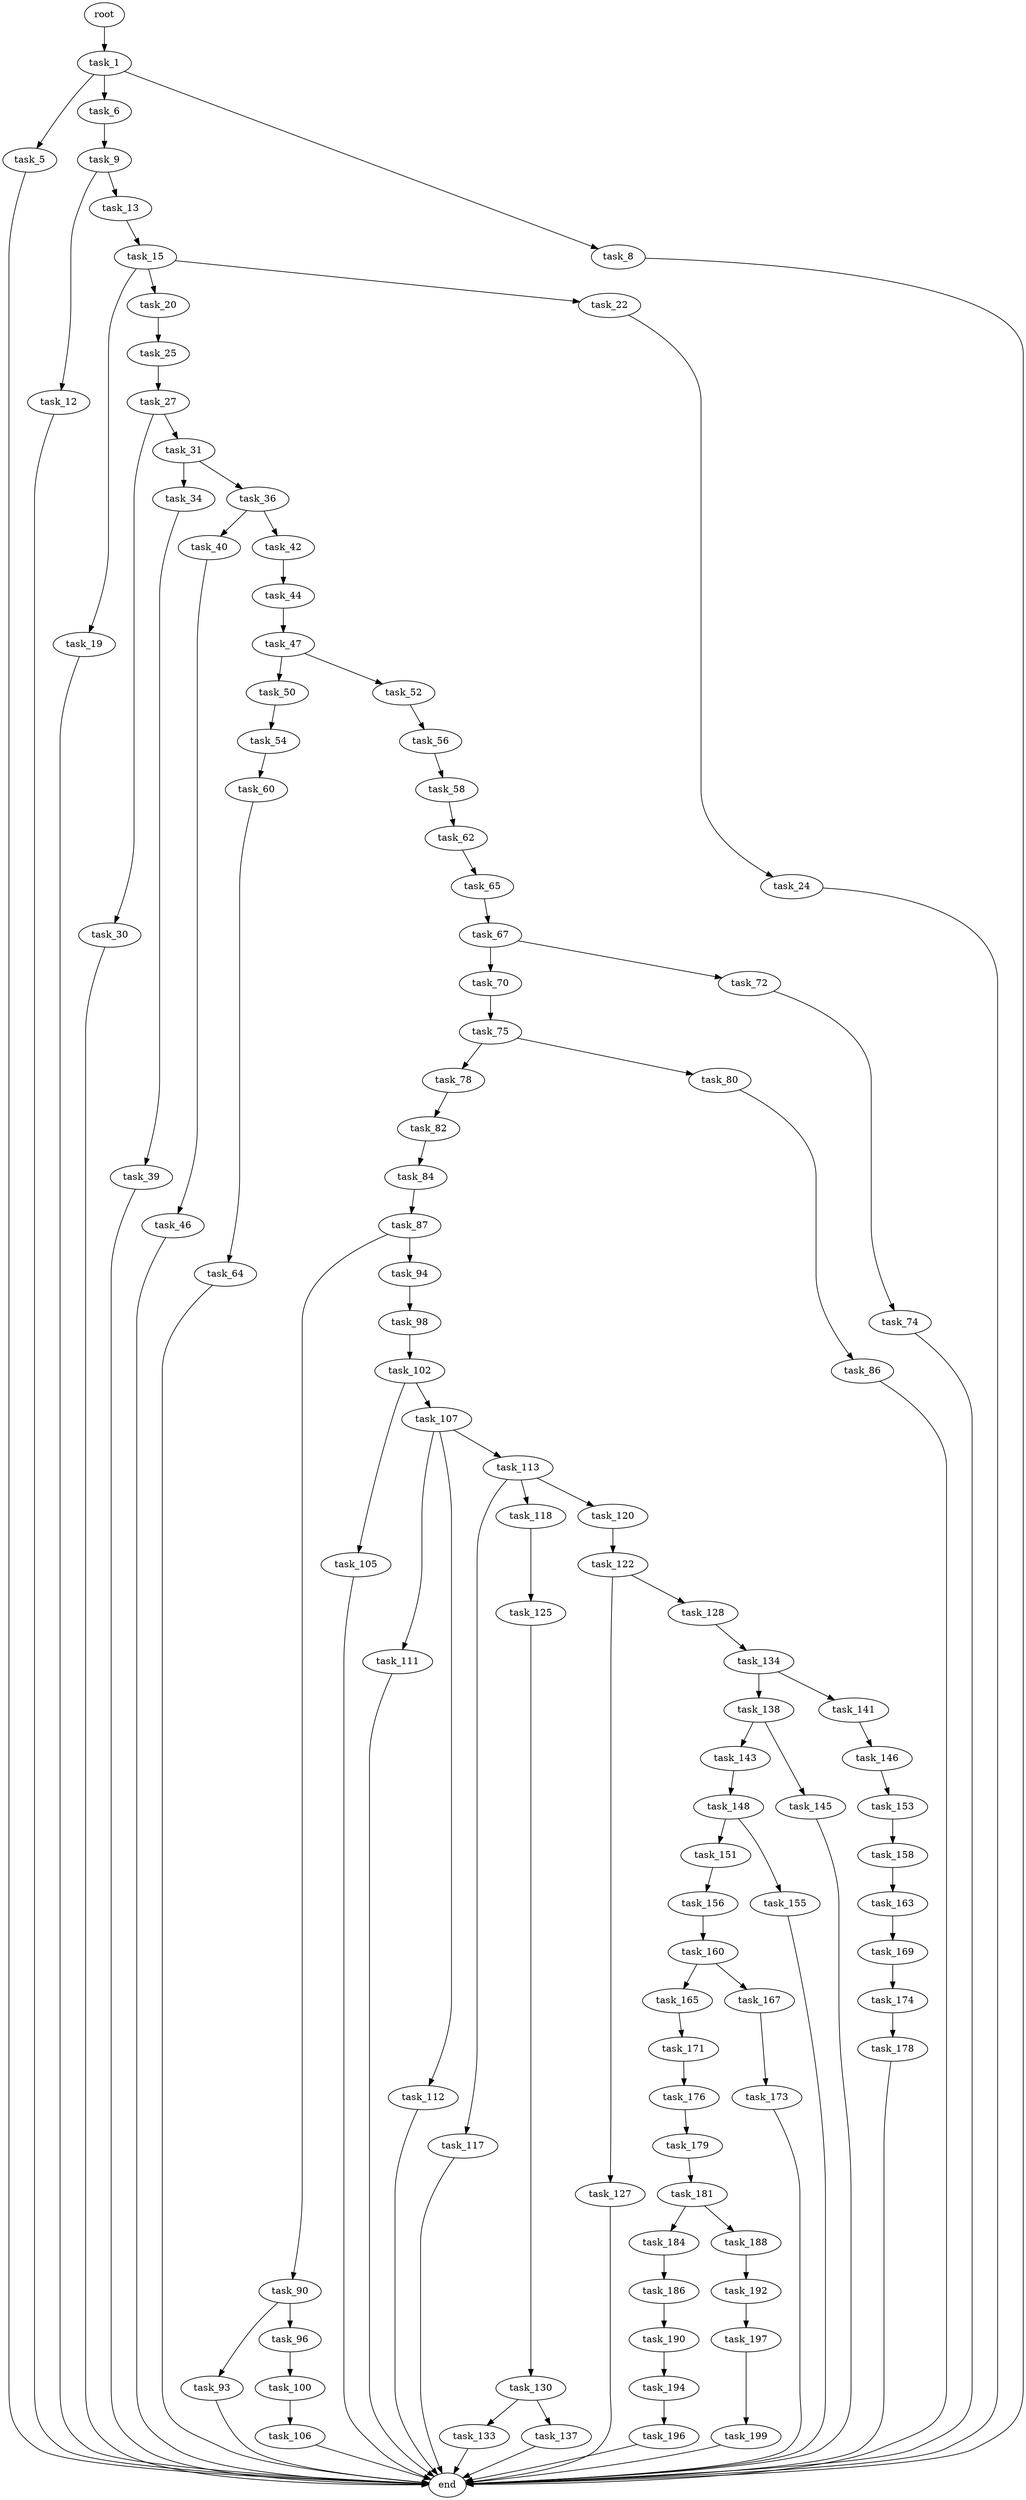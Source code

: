 digraph G {
  root [size="0.000000"];
  task_1 [size="66542996720.000000"];
  task_5 [size="18321567940.000000"];
  task_6 [size="17150214048.000000"];
  task_8 [size="849811704.000000"];
  end [size="0.000000"];
  task_9 [size="8718157126.000000"];
  task_12 [size="124740681866.000000"];
  task_13 [size="96729434181.000000"];
  task_15 [size="23265580650.000000"];
  task_19 [size="99277229544.000000"];
  task_20 [size="7743443253.000000"];
  task_22 [size="8589934592.000000"];
  task_25 [size="33013403470.000000"];
  task_24 [size="627587272.000000"];
  task_27 [size="93950604653.000000"];
  task_30 [size="28991029248.000000"];
  task_31 [size="6752999684.000000"];
  task_34 [size="26587796289.000000"];
  task_36 [size="55710980899.000000"];
  task_39 [size="8589934592.000000"];
  task_40 [size="165292248180.000000"];
  task_42 [size="8589934592.000000"];
  task_46 [size="634380205933.000000"];
  task_44 [size="68719476736.000000"];
  task_47 [size="549755813888.000000"];
  task_50 [size="234368567752.000000"];
  task_52 [size="231928233984.000000"];
  task_54 [size="10079079052.000000"];
  task_56 [size="3868164500.000000"];
  task_60 [size="6004488860.000000"];
  task_58 [size="6668391572.000000"];
  task_62 [size="19675624700.000000"];
  task_64 [size="347033426441.000000"];
  task_65 [size="134217728000.000000"];
  task_67 [size="134217728000.000000"];
  task_70 [size="59620042568.000000"];
  task_72 [size="70076221192.000000"];
  task_75 [size="782757789696.000000"];
  task_74 [size="549755813888.000000"];
  task_78 [size="231928233984.000000"];
  task_80 [size="36536315802.000000"];
  task_82 [size="1150032792105.000000"];
  task_86 [size="231928233984.000000"];
  task_84 [size="2775903317.000000"];
  task_87 [size="549755813888.000000"];
  task_90 [size="719690965188.000000"];
  task_94 [size="782757789696.000000"];
  task_93 [size="90354125092.000000"];
  task_96 [size="1073741824000.000000"];
  task_98 [size="9360039184.000000"];
  task_100 [size="16921202368.000000"];
  task_102 [size="368293445632.000000"];
  task_106 [size="625246751500.000000"];
  task_105 [size="11408324196.000000"];
  task_107 [size="1025404661805.000000"];
  task_111 [size="1073741824000.000000"];
  task_112 [size="1073741824000.000000"];
  task_113 [size="780164147.000000"];
  task_117 [size="549755813888.000000"];
  task_118 [size="28991029248.000000"];
  task_120 [size="8974197012.000000"];
  task_125 [size="12046351160.000000"];
  task_122 [size="4543255279.000000"];
  task_127 [size="49128791988.000000"];
  task_128 [size="6859491945.000000"];
  task_130 [size="422109832.000000"];
  task_134 [size="28991029248.000000"];
  task_133 [size="2886142568.000000"];
  task_137 [size="134217728000.000000"];
  task_138 [size="8125903660.000000"];
  task_141 [size="486175225139.000000"];
  task_143 [size="70230142499.000000"];
  task_145 [size="23961254244.000000"];
  task_146 [size="231928233984.000000"];
  task_148 [size="6023984600.000000"];
  task_153 [size="68719476736.000000"];
  task_151 [size="28991029248.000000"];
  task_155 [size="368293445632.000000"];
  task_156 [size="30143974828.000000"];
  task_158 [size="32872971660.000000"];
  task_160 [size="75610832871.000000"];
  task_163 [size="6933029408.000000"];
  task_165 [size="549755813888.000000"];
  task_167 [size="12978220203.000000"];
  task_169 [size="1007299488.000000"];
  task_171 [size="712257510432.000000"];
  task_173 [size="134217728000.000000"];
  task_174 [size="254287647367.000000"];
  task_176 [size="9257550384.000000"];
  task_178 [size="134217728000.000000"];
  task_179 [size="413372005710.000000"];
  task_181 [size="368293445632.000000"];
  task_184 [size="8589934592.000000"];
  task_188 [size="377253895475.000000"];
  task_186 [size="725146144024.000000"];
  task_190 [size="23174085960.000000"];
  task_192 [size="238431770219.000000"];
  task_194 [size="549755813888.000000"];
  task_197 [size="27911502638.000000"];
  task_196 [size="8589934592.000000"];
  task_199 [size="37725091786.000000"];

  root -> task_1 [size="1.000000"];
  task_1 -> task_5 [size="75497472.000000"];
  task_1 -> task_6 [size="75497472.000000"];
  task_1 -> task_8 [size="75497472.000000"];
  task_5 -> end [size="1.000000"];
  task_6 -> task_9 [size="33554432.000000"];
  task_8 -> end [size="1.000000"];
  task_9 -> task_12 [size="33554432.000000"];
  task_9 -> task_13 [size="33554432.000000"];
  task_12 -> end [size="1.000000"];
  task_13 -> task_15 [size="75497472.000000"];
  task_15 -> task_19 [size="411041792.000000"];
  task_15 -> task_20 [size="411041792.000000"];
  task_15 -> task_22 [size="411041792.000000"];
  task_19 -> end [size="1.000000"];
  task_20 -> task_25 [size="838860800.000000"];
  task_22 -> task_24 [size="33554432.000000"];
  task_25 -> task_27 [size="679477248.000000"];
  task_24 -> end [size="1.000000"];
  task_27 -> task_30 [size="75497472.000000"];
  task_27 -> task_31 [size="75497472.000000"];
  task_30 -> end [size="1.000000"];
  task_31 -> task_34 [size="134217728.000000"];
  task_31 -> task_36 [size="134217728.000000"];
  task_34 -> task_39 [size="679477248.000000"];
  task_36 -> task_40 [size="75497472.000000"];
  task_36 -> task_42 [size="75497472.000000"];
  task_39 -> end [size="1.000000"];
  task_40 -> task_46 [size="134217728.000000"];
  task_42 -> task_44 [size="33554432.000000"];
  task_46 -> end [size="1.000000"];
  task_44 -> task_47 [size="134217728.000000"];
  task_47 -> task_50 [size="536870912.000000"];
  task_47 -> task_52 [size="536870912.000000"];
  task_50 -> task_54 [size="209715200.000000"];
  task_52 -> task_56 [size="301989888.000000"];
  task_54 -> task_60 [size="301989888.000000"];
  task_56 -> task_58 [size="75497472.000000"];
  task_60 -> task_64 [size="209715200.000000"];
  task_58 -> task_62 [size="679477248.000000"];
  task_62 -> task_65 [size="536870912.000000"];
  task_64 -> end [size="1.000000"];
  task_65 -> task_67 [size="209715200.000000"];
  task_67 -> task_70 [size="209715200.000000"];
  task_67 -> task_72 [size="209715200.000000"];
  task_70 -> task_75 [size="75497472.000000"];
  task_72 -> task_74 [size="209715200.000000"];
  task_75 -> task_78 [size="679477248.000000"];
  task_75 -> task_80 [size="679477248.000000"];
  task_74 -> end [size="1.000000"];
  task_78 -> task_82 [size="301989888.000000"];
  task_80 -> task_86 [size="33554432.000000"];
  task_82 -> task_84 [size="838860800.000000"];
  task_86 -> end [size="1.000000"];
  task_84 -> task_87 [size="75497472.000000"];
  task_87 -> task_90 [size="536870912.000000"];
  task_87 -> task_94 [size="536870912.000000"];
  task_90 -> task_93 [size="536870912.000000"];
  task_90 -> task_96 [size="536870912.000000"];
  task_94 -> task_98 [size="679477248.000000"];
  task_93 -> end [size="1.000000"];
  task_96 -> task_100 [size="838860800.000000"];
  task_98 -> task_102 [size="209715200.000000"];
  task_100 -> task_106 [size="411041792.000000"];
  task_102 -> task_105 [size="411041792.000000"];
  task_102 -> task_107 [size="411041792.000000"];
  task_106 -> end [size="1.000000"];
  task_105 -> end [size="1.000000"];
  task_107 -> task_111 [size="838860800.000000"];
  task_107 -> task_112 [size="838860800.000000"];
  task_107 -> task_113 [size="838860800.000000"];
  task_111 -> end [size="1.000000"];
  task_112 -> end [size="1.000000"];
  task_113 -> task_117 [size="33554432.000000"];
  task_113 -> task_118 [size="33554432.000000"];
  task_113 -> task_120 [size="33554432.000000"];
  task_117 -> end [size="1.000000"];
  task_118 -> task_125 [size="75497472.000000"];
  task_120 -> task_122 [size="838860800.000000"];
  task_125 -> task_130 [size="536870912.000000"];
  task_122 -> task_127 [size="75497472.000000"];
  task_122 -> task_128 [size="75497472.000000"];
  task_127 -> end [size="1.000000"];
  task_128 -> task_134 [size="411041792.000000"];
  task_130 -> task_133 [size="33554432.000000"];
  task_130 -> task_137 [size="33554432.000000"];
  task_134 -> task_138 [size="75497472.000000"];
  task_134 -> task_141 [size="75497472.000000"];
  task_133 -> end [size="1.000000"];
  task_137 -> end [size="1.000000"];
  task_138 -> task_143 [size="301989888.000000"];
  task_138 -> task_145 [size="301989888.000000"];
  task_141 -> task_146 [size="301989888.000000"];
  task_143 -> task_148 [size="75497472.000000"];
  task_145 -> end [size="1.000000"];
  task_146 -> task_153 [size="301989888.000000"];
  task_148 -> task_151 [size="536870912.000000"];
  task_148 -> task_155 [size="536870912.000000"];
  task_153 -> task_158 [size="134217728.000000"];
  task_151 -> task_156 [size="75497472.000000"];
  task_155 -> end [size="1.000000"];
  task_156 -> task_160 [size="33554432.000000"];
  task_158 -> task_163 [size="536870912.000000"];
  task_160 -> task_165 [size="209715200.000000"];
  task_160 -> task_167 [size="209715200.000000"];
  task_163 -> task_169 [size="536870912.000000"];
  task_165 -> task_171 [size="536870912.000000"];
  task_167 -> task_173 [size="301989888.000000"];
  task_169 -> task_174 [size="33554432.000000"];
  task_171 -> task_176 [size="536870912.000000"];
  task_173 -> end [size="1.000000"];
  task_174 -> task_178 [size="301989888.000000"];
  task_176 -> task_179 [size="838860800.000000"];
  task_178 -> end [size="1.000000"];
  task_179 -> task_181 [size="411041792.000000"];
  task_181 -> task_184 [size="411041792.000000"];
  task_181 -> task_188 [size="411041792.000000"];
  task_184 -> task_186 [size="33554432.000000"];
  task_188 -> task_192 [size="411041792.000000"];
  task_186 -> task_190 [size="838860800.000000"];
  task_190 -> task_194 [size="536870912.000000"];
  task_192 -> task_197 [size="301989888.000000"];
  task_194 -> task_196 [size="536870912.000000"];
  task_197 -> task_199 [size="838860800.000000"];
  task_196 -> end [size="1.000000"];
  task_199 -> end [size="1.000000"];
}
